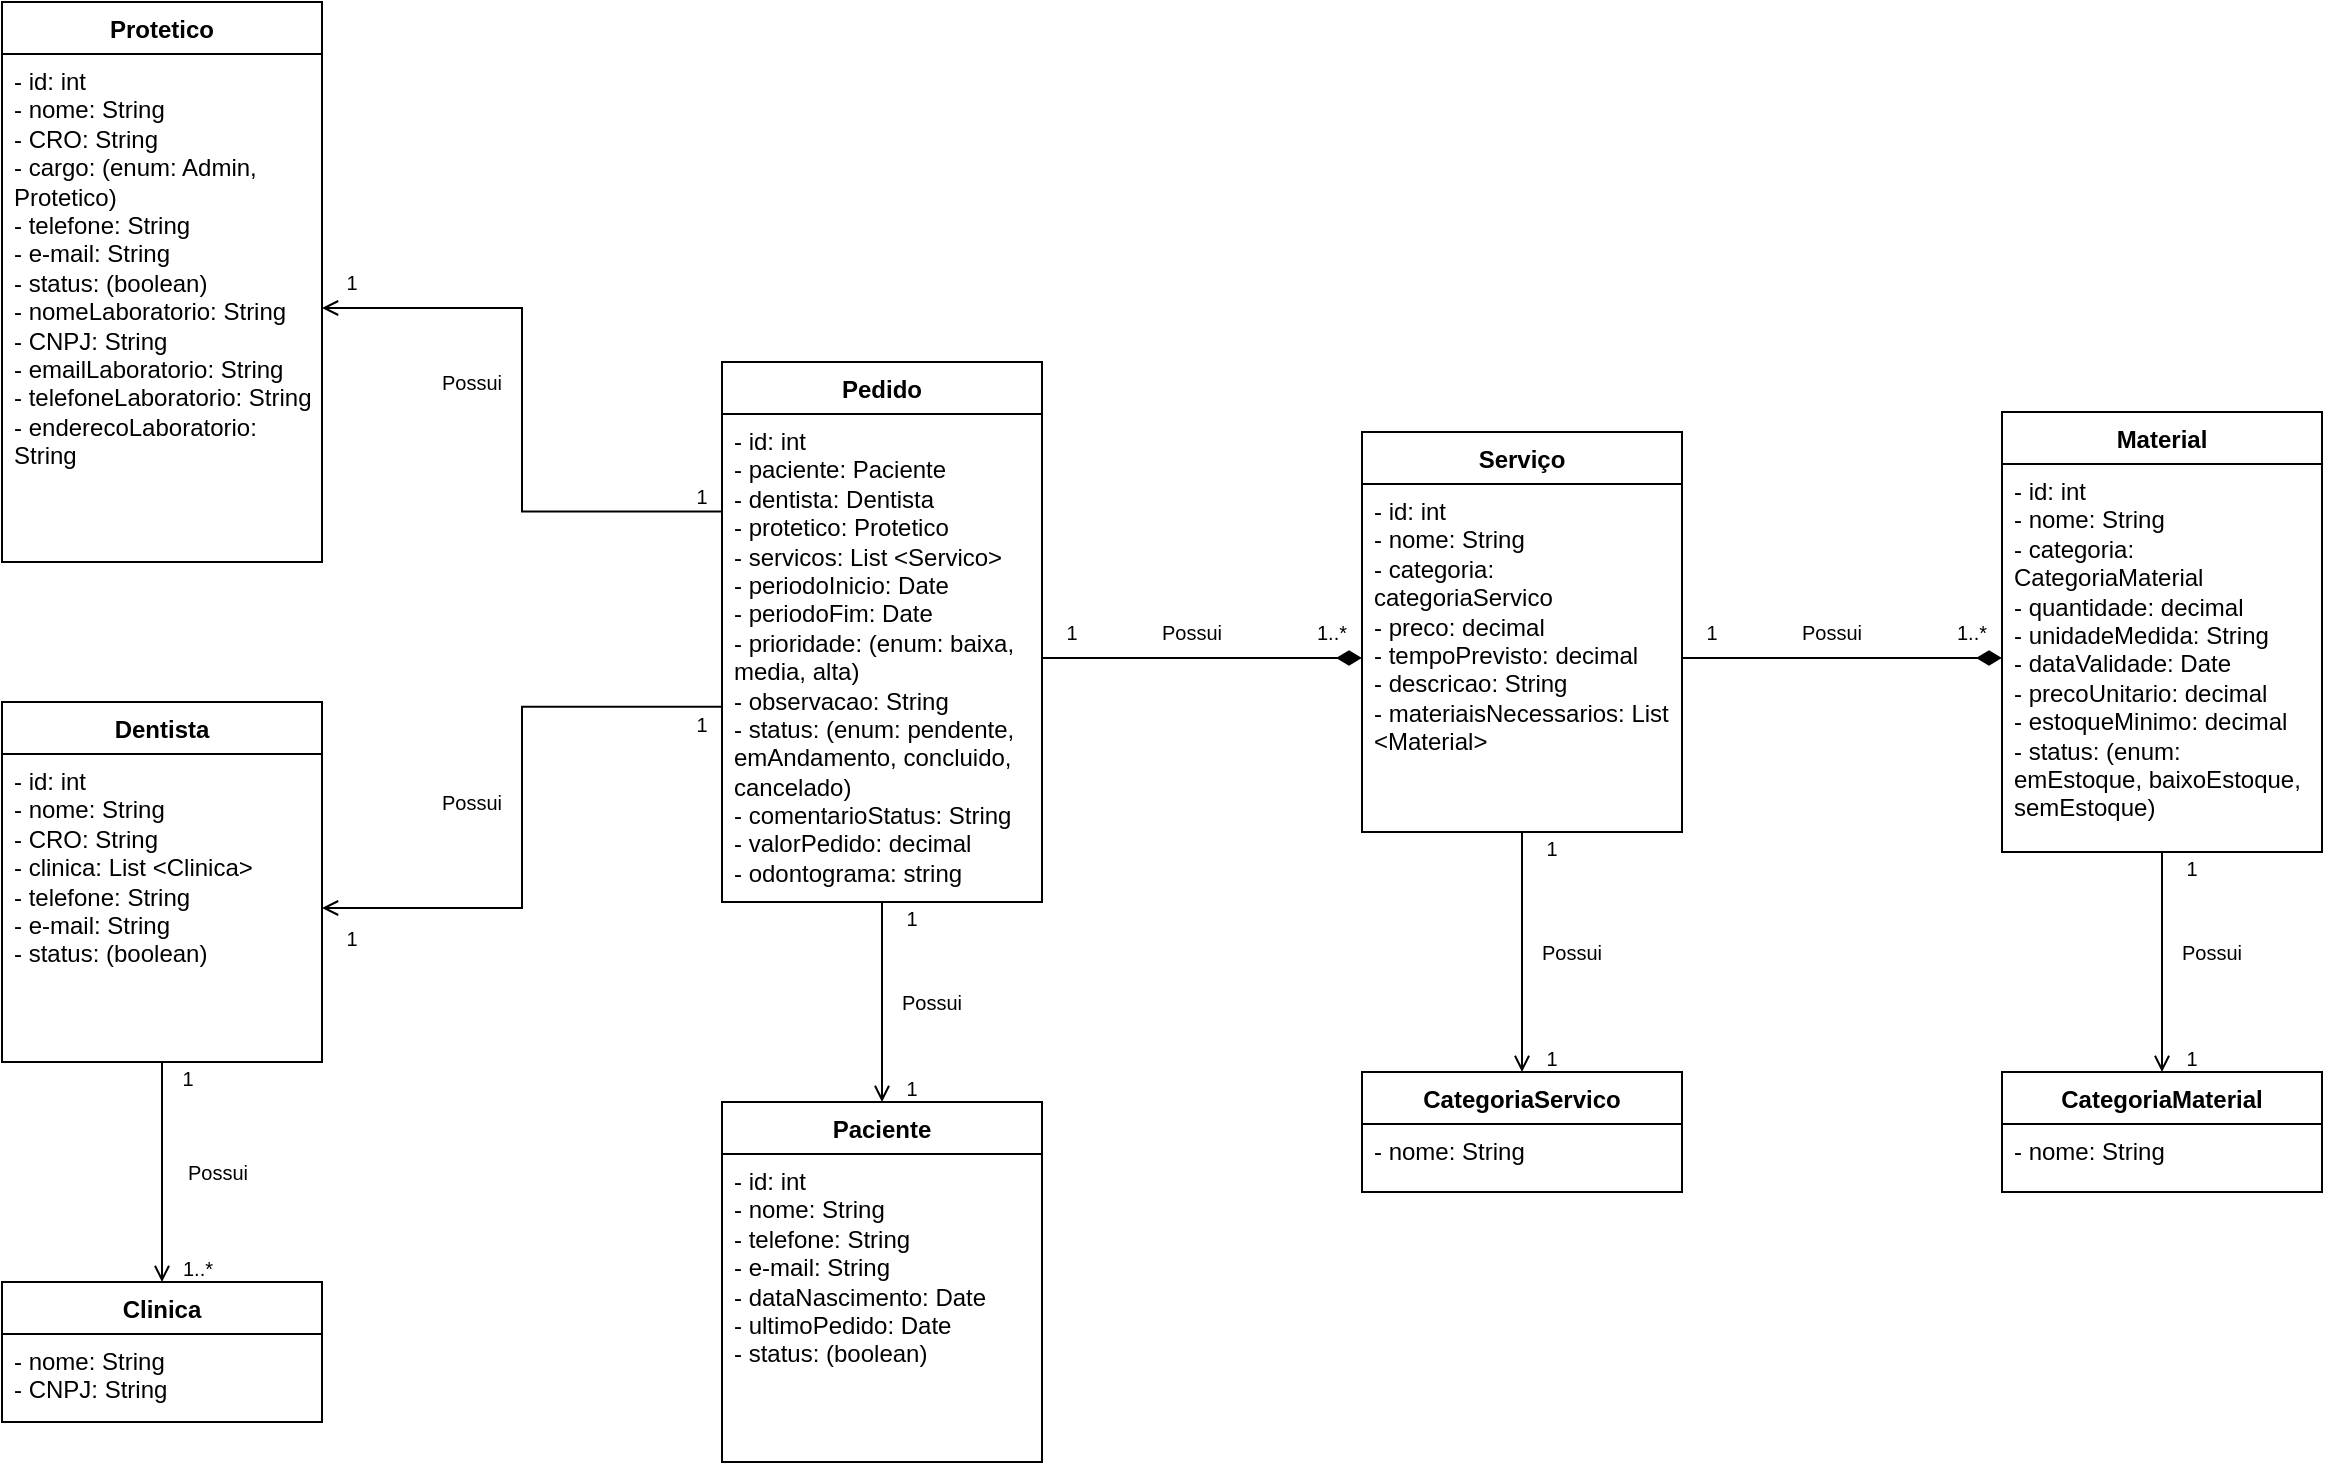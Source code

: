 <mxfile version="26.2.13">
  <diagram name="Página-1" id="kbyhhvHUCpAb9egiBpWS">
    <mxGraphModel dx="592" dy="1475" grid="1" gridSize="10" guides="1" tooltips="1" connect="1" arrows="1" fold="1" page="1" pageScale="1" pageWidth="827" pageHeight="1169" math="0" shadow="0">
      <root>
        <mxCell id="0" />
        <mxCell id="1" parent="0" />
        <mxCell id="308XT1gPLdGZPOqhI0LW-1" value="Protetico" style="swimlane;fontStyle=1;align=center;verticalAlign=top;childLayout=stackLayout;horizontal=1;startSize=26;horizontalStack=0;resizeParent=1;resizeParentMax=0;resizeLast=0;collapsible=1;marginBottom=0;whiteSpace=wrap;html=1;" parent="1" vertex="1">
          <mxGeometry x="360" y="-320" width="160" height="280" as="geometry" />
        </mxCell>
        <mxCell id="308XT1gPLdGZPOqhI0LW-2" value="- id: int&lt;div&gt;- nome: String&lt;/div&gt;&lt;div&gt;- CRO: String&lt;/div&gt;&lt;div&gt;- cargo: (enum: Admin, Protetico)&lt;/div&gt;&lt;div&gt;- telefone: String&lt;/div&gt;&lt;div&gt;- e-mail: String&lt;/div&gt;&lt;div&gt;- status: (boolean)&lt;/div&gt;&lt;div&gt;&lt;div&gt;- nomeLaboratorio: String&lt;/div&gt;&lt;div&gt;- CNPJ: String&lt;/div&gt;&lt;div&gt;- emailLaboratorio: String&lt;/div&gt;&lt;div&gt;- telefoneLaboratorio: String&lt;/div&gt;&lt;div&gt;-&amp;nbsp;&lt;span style=&quot;background-color: transparent; color: light-dark(rgb(0, 0, 0), rgb(255, 255, 255));&quot;&gt;enderecoLaboratorio: String&lt;/span&gt;&lt;/div&gt;&lt;/div&gt;" style="text;strokeColor=none;fillColor=none;align=left;verticalAlign=top;spacingLeft=4;spacingRight=4;overflow=hidden;rotatable=0;points=[[0,0.5],[1,0.5]];portConstraint=eastwest;whiteSpace=wrap;html=1;" parent="308XT1gPLdGZPOqhI0LW-1" vertex="1">
          <mxGeometry y="26" width="160" height="254" as="geometry" />
        </mxCell>
        <mxCell id="308XT1gPLdGZPOqhI0LW-5" value="Dentista" style="swimlane;fontStyle=1;align=center;verticalAlign=top;childLayout=stackLayout;horizontal=1;startSize=26;horizontalStack=0;resizeParent=1;resizeParentMax=0;resizeLast=0;collapsible=1;marginBottom=0;whiteSpace=wrap;html=1;" parent="1" vertex="1">
          <mxGeometry x="360" y="30" width="160" height="180" as="geometry" />
        </mxCell>
        <mxCell id="308XT1gPLdGZPOqhI0LW-6" value="- id: int&lt;div&gt;- nome: String&lt;/div&gt;&lt;div&gt;- CRO: String&lt;/div&gt;&lt;div&gt;- clinica: List &amp;lt;Clinica&amp;gt;&lt;/div&gt;&lt;div&gt;- telefone: String&lt;/div&gt;&lt;div&gt;- e-mail: String&lt;/div&gt;&lt;div&gt;- status: (boolean)&lt;/div&gt;" style="text;strokeColor=none;fillColor=none;align=left;verticalAlign=top;spacingLeft=4;spacingRight=4;overflow=hidden;rotatable=0;points=[[0,0.5,0,0,0],[0.5,1,0,0,0],[1,0.5,0,0,0]];portConstraint=eastwest;whiteSpace=wrap;html=1;" parent="308XT1gPLdGZPOqhI0LW-5" vertex="1">
          <mxGeometry y="26" width="160" height="154" as="geometry" />
        </mxCell>
        <mxCell id="308XT1gPLdGZPOqhI0LW-9" value="Paciente" style="swimlane;fontStyle=1;align=center;verticalAlign=top;childLayout=stackLayout;horizontal=1;startSize=26;horizontalStack=0;resizeParent=1;resizeParentMax=0;resizeLast=0;collapsible=1;marginBottom=0;whiteSpace=wrap;html=1;" parent="1" vertex="1">
          <mxGeometry x="720" y="230" width="160" height="180" as="geometry" />
        </mxCell>
        <mxCell id="308XT1gPLdGZPOqhI0LW-10" value="- id: int&lt;div&gt;- nome: String&lt;/div&gt;&lt;div&gt;- telefone: String&lt;/div&gt;&lt;div&gt;- e-mail: String&lt;/div&gt;&lt;div&gt;- dataNascimento: Date&lt;/div&gt;&lt;div&gt;- ultimoPedido: Date&lt;/div&gt;&lt;div&gt;- status: (boolean)&lt;/div&gt;" style="text;strokeColor=none;fillColor=none;align=left;verticalAlign=top;spacingLeft=4;spacingRight=4;overflow=hidden;rotatable=0;points=[[0,0.5],[1,0.5]];portConstraint=eastwest;whiteSpace=wrap;html=1;" parent="308XT1gPLdGZPOqhI0LW-9" vertex="1">
          <mxGeometry y="26" width="160" height="154" as="geometry" />
        </mxCell>
        <mxCell id="308XT1gPLdGZPOqhI0LW-13" value="Material" style="swimlane;fontStyle=1;align=center;verticalAlign=top;childLayout=stackLayout;horizontal=1;startSize=26;horizontalStack=0;resizeParent=1;resizeParentMax=0;resizeLast=0;collapsible=1;marginBottom=0;whiteSpace=wrap;html=1;" parent="1" vertex="1">
          <mxGeometry x="1360" y="-115" width="160" height="220" as="geometry" />
        </mxCell>
        <mxCell id="308XT1gPLdGZPOqhI0LW-14" value="- id: int&lt;div&gt;- nome: String&lt;/div&gt;&lt;div&gt;- categoria: CategoriaMaterial&lt;/div&gt;&lt;div&gt;- quantidade: decimal&lt;/div&gt;&lt;div&gt;- unidadeMedida: String&lt;/div&gt;&lt;div&gt;- dataValidade: Date&lt;/div&gt;&lt;div&gt;- precoUnitario: decimal&lt;/div&gt;&lt;div&gt;- estoqueMinimo: decimal&lt;/div&gt;&lt;div&gt;- status: (enum: emEstoque, baixoEstoque, semEstoque)&lt;/div&gt;" style="text;strokeColor=none;fillColor=none;align=left;verticalAlign=top;spacingLeft=4;spacingRight=4;overflow=hidden;rotatable=0;points=[[0,0.5,0,0,0],[0.5,1,0,0,0],[1,0.5,0,0,0]];portConstraint=eastwest;whiteSpace=wrap;html=1;" parent="308XT1gPLdGZPOqhI0LW-13" vertex="1">
          <mxGeometry y="26" width="160" height="194" as="geometry" />
        </mxCell>
        <mxCell id="308XT1gPLdGZPOqhI0LW-17" value="Serviço" style="swimlane;fontStyle=1;align=center;verticalAlign=top;childLayout=stackLayout;horizontal=1;startSize=26;horizontalStack=0;resizeParent=1;resizeParentMax=0;resizeLast=0;collapsible=1;marginBottom=0;whiteSpace=wrap;html=1;" parent="1" vertex="1">
          <mxGeometry x="1040" y="-105" width="160" height="200" as="geometry" />
        </mxCell>
        <mxCell id="308XT1gPLdGZPOqhI0LW-18" value="- id: int&lt;div&gt;- nome: String&lt;/div&gt;&lt;div&gt;- categoria: categoriaServico&lt;br&gt;&lt;/div&gt;&lt;div&gt;- preco: decimal&lt;/div&gt;&lt;div&gt;- tempoPrevisto: decimal&lt;/div&gt;&lt;div&gt;- descricao: String&lt;/div&gt;&lt;div&gt;- materiaisNecessarios: List &amp;lt;Material&amp;gt;&lt;/div&gt;" style="text;strokeColor=none;fillColor=none;align=left;verticalAlign=top;spacingLeft=4;spacingRight=4;overflow=hidden;rotatable=0;points=[[0,0.5,0,0,0],[0.5,1,0,0,0],[1,0.5,0,0,0]];portConstraint=eastwest;whiteSpace=wrap;html=1;" parent="308XT1gPLdGZPOqhI0LW-17" vertex="1">
          <mxGeometry y="26" width="160" height="174" as="geometry" />
        </mxCell>
        <mxCell id="308XT1gPLdGZPOqhI0LW-21" value="Pedido" style="swimlane;fontStyle=1;align=center;verticalAlign=top;childLayout=stackLayout;horizontal=1;startSize=26;horizontalStack=0;resizeParent=1;resizeParentMax=0;resizeLast=0;collapsible=1;marginBottom=0;whiteSpace=wrap;html=1;" parent="1" vertex="1">
          <mxGeometry x="720" y="-140" width="160" height="270" as="geometry" />
        </mxCell>
        <mxCell id="308XT1gPLdGZPOqhI0LW-22" value="- id: int&lt;div&gt;- paciente: Paciente&lt;/div&gt;&lt;div&gt;- dentista: Dentista&lt;/div&gt;&lt;div&gt;- protetico: Protetico&lt;/div&gt;&lt;div&gt;- servicos: List &amp;lt;Servico&amp;gt;&lt;/div&gt;&lt;div&gt;- periodoInicio: Date&lt;/div&gt;&lt;div&gt;- periodoFim: Date&lt;/div&gt;&lt;div&gt;- prioridade: (enum: baixa, media, alta)&lt;/div&gt;&lt;div&gt;- observacao: String&lt;/div&gt;&lt;div&gt;- status: (enum: pendente, emAndamento, concluido, cancelado)&lt;/div&gt;&lt;div&gt;- comentarioStatus: String&lt;/div&gt;&lt;div&gt;- valorPedido: decimal&lt;/div&gt;&lt;div&gt;- odontograma: string&lt;/div&gt;" style="text;strokeColor=none;fillColor=none;align=left;verticalAlign=top;spacingLeft=4;spacingRight=4;overflow=hidden;rotatable=0;points=[[0,0.2,0,0,0],[0,0.4,0,0,0],[0,0.5,0,0,0],[0,0.6,0,0,0],[0,0.8,0,0,0],[0.5,1,0,0,0],[1,0.5,0,0,0]];portConstraint=eastwest;whiteSpace=wrap;html=1;" parent="308XT1gPLdGZPOqhI0LW-21" vertex="1">
          <mxGeometry y="26" width="160" height="244" as="geometry" />
        </mxCell>
        <mxCell id="308XT1gPLdGZPOqhI0LW-25" value="CategoriaMaterial" style="swimlane;fontStyle=1;align=center;verticalAlign=top;childLayout=stackLayout;horizontal=1;startSize=26;horizontalStack=0;resizeParent=1;resizeParentMax=0;resizeLast=0;collapsible=1;marginBottom=0;whiteSpace=wrap;html=1;" parent="1" vertex="1">
          <mxGeometry x="1360" y="215" width="160" height="60" as="geometry" />
        </mxCell>
        <mxCell id="308XT1gPLdGZPOqhI0LW-26" value="- nome: String" style="text;strokeColor=none;fillColor=none;align=left;verticalAlign=top;spacingLeft=4;spacingRight=4;overflow=hidden;rotatable=0;points=[[0,0.5],[1,0.5]];portConstraint=eastwest;whiteSpace=wrap;html=1;" parent="308XT1gPLdGZPOqhI0LW-25" vertex="1">
          <mxGeometry y="26" width="160" height="34" as="geometry" />
        </mxCell>
        <mxCell id="308XT1gPLdGZPOqhI0LW-29" value="CategoriaServico" style="swimlane;fontStyle=1;align=center;verticalAlign=top;childLayout=stackLayout;horizontal=1;startSize=26;horizontalStack=0;resizeParent=1;resizeParentMax=0;resizeLast=0;collapsible=1;marginBottom=0;whiteSpace=wrap;html=1;" parent="1" vertex="1">
          <mxGeometry x="1040" y="215" width="160" height="60" as="geometry" />
        </mxCell>
        <mxCell id="308XT1gPLdGZPOqhI0LW-30" value="- nome: String" style="text;strokeColor=none;fillColor=none;align=left;verticalAlign=top;spacingLeft=4;spacingRight=4;overflow=hidden;rotatable=0;points=[[0,0.5],[1,0.5]];portConstraint=eastwest;whiteSpace=wrap;html=1;" parent="308XT1gPLdGZPOqhI0LW-29" vertex="1">
          <mxGeometry y="26" width="160" height="34" as="geometry" />
        </mxCell>
        <mxCell id="308XT1gPLdGZPOqhI0LW-33" value="Clinica" style="swimlane;fontStyle=1;align=center;verticalAlign=top;childLayout=stackLayout;horizontal=1;startSize=26;horizontalStack=0;resizeParent=1;resizeParentMax=0;resizeLast=0;collapsible=1;marginBottom=0;whiteSpace=wrap;html=1;" parent="1" vertex="1">
          <mxGeometry x="360" y="320" width="160" height="70" as="geometry" />
        </mxCell>
        <mxCell id="308XT1gPLdGZPOqhI0LW-34" value="- nome: String&lt;div&gt;- CNPJ: String&lt;/div&gt;" style="text;strokeColor=none;fillColor=none;align=left;verticalAlign=top;spacingLeft=4;spacingRight=4;overflow=hidden;rotatable=0;points=[[0,0.5],[1,0.5]];portConstraint=eastwest;whiteSpace=wrap;html=1;" parent="308XT1gPLdGZPOqhI0LW-33" vertex="1">
          <mxGeometry y="26" width="160" height="44" as="geometry" />
        </mxCell>
        <mxCell id="308XT1gPLdGZPOqhI0LW-42" value="Possui" style="text;html=1;align=center;verticalAlign=middle;whiteSpace=wrap;rounded=0;fontSize=10;" parent="1" vertex="1">
          <mxGeometry x="443" y="255" width="50" height="20" as="geometry" />
        </mxCell>
        <mxCell id="308XT1gPLdGZPOqhI0LW-44" style="edgeStyle=orthogonalEdgeStyle;rounded=0;orthogonalLoop=1;jettySize=auto;html=1;entryX=0.5;entryY=1;entryDx=0;entryDy=0;entryPerimeter=0;endArrow=none;startFill=0;startArrow=open;" parent="1" source="308XT1gPLdGZPOqhI0LW-33" target="308XT1gPLdGZPOqhI0LW-6" edge="1">
          <mxGeometry relative="1" as="geometry" />
        </mxCell>
        <mxCell id="308XT1gPLdGZPOqhI0LW-45" style="edgeStyle=orthogonalEdgeStyle;rounded=0;orthogonalLoop=1;jettySize=auto;html=1;entryX=0.5;entryY=1;entryDx=0;entryDy=0;entryPerimeter=0;endArrow=none;startFill=0;startArrow=open;" parent="1" source="308XT1gPLdGZPOqhI0LW-9" edge="1">
          <mxGeometry relative="1" as="geometry">
            <mxPoint x="800" y="130" as="targetPoint" />
          </mxGeometry>
        </mxCell>
        <mxCell id="308XT1gPLdGZPOqhI0LW-46" value="Possui" style="text;html=1;align=center;verticalAlign=middle;whiteSpace=wrap;rounded=0;fontSize=10;" parent="1" vertex="1">
          <mxGeometry x="800" y="170" width="50" height="20" as="geometry" />
        </mxCell>
        <mxCell id="308XT1gPLdGZPOqhI0LW-47" style="edgeStyle=orthogonalEdgeStyle;rounded=0;orthogonalLoop=1;jettySize=auto;html=1;entryX=1;entryY=0.5;entryDx=0;entryDy=0;endArrow=none;startFill=1;startSize=10;startArrow=diamondThin;endFill=0;" parent="1" source="308XT1gPLdGZPOqhI0LW-14" target="308XT1gPLdGZPOqhI0LW-18" edge="1">
          <mxGeometry relative="1" as="geometry" />
        </mxCell>
        <mxCell id="308XT1gPLdGZPOqhI0LW-49" style="edgeStyle=orthogonalEdgeStyle;rounded=0;orthogonalLoop=1;jettySize=auto;html=1;entryX=0.5;entryY=1;entryDx=0;entryDy=0;entryPerimeter=0;endArrow=none;startFill=0;startArrow=open;" parent="1" source="308XT1gPLdGZPOqhI0LW-29" target="308XT1gPLdGZPOqhI0LW-18" edge="1">
          <mxGeometry relative="1" as="geometry" />
        </mxCell>
        <mxCell id="308XT1gPLdGZPOqhI0LW-50" style="edgeStyle=orthogonalEdgeStyle;rounded=0;orthogonalLoop=1;jettySize=auto;html=1;entryX=0.5;entryY=1;entryDx=0;entryDy=0;entryPerimeter=0;endArrow=none;startFill=0;startArrow=open;" parent="1" source="308XT1gPLdGZPOqhI0LW-25" target="308XT1gPLdGZPOqhI0LW-14" edge="1">
          <mxGeometry relative="1" as="geometry" />
        </mxCell>
        <mxCell id="308XT1gPLdGZPOqhI0LW-51" value="Possui" style="text;html=1;align=center;verticalAlign=middle;whiteSpace=wrap;rounded=0;fontSize=10;" parent="1" vertex="1">
          <mxGeometry x="1120" y="145" width="50" height="20" as="geometry" />
        </mxCell>
        <mxCell id="308XT1gPLdGZPOqhI0LW-52" value="Possui" style="text;html=1;align=center;verticalAlign=middle;whiteSpace=wrap;rounded=0;fontSize=10;" parent="1" vertex="1">
          <mxGeometry x="1440" y="145" width="50" height="20" as="geometry" />
        </mxCell>
        <mxCell id="308XT1gPLdGZPOqhI0LW-55" style="edgeStyle=orthogonalEdgeStyle;rounded=0;orthogonalLoop=1;jettySize=auto;html=1;entryX=1;entryY=0.5;entryDx=0;entryDy=0;entryPerimeter=0;endArrow=none;startFill=1;startArrow=diamondThin;startSize=10;" parent="1" source="308XT1gPLdGZPOqhI0LW-18" target="308XT1gPLdGZPOqhI0LW-22" edge="1">
          <mxGeometry relative="1" as="geometry" />
        </mxCell>
        <mxCell id="308XT1gPLdGZPOqhI0LW-56" style="edgeStyle=orthogonalEdgeStyle;rounded=0;orthogonalLoop=1;jettySize=auto;html=1;entryX=0;entryY=0.6;entryDx=0;entryDy=0;entryPerimeter=0;endArrow=none;startFill=0;startArrow=open;" parent="1" source="308XT1gPLdGZPOqhI0LW-6" target="308XT1gPLdGZPOqhI0LW-22" edge="1">
          <mxGeometry relative="1" as="geometry" />
        </mxCell>
        <mxCell id="308XT1gPLdGZPOqhI0LW-57" style="edgeStyle=orthogonalEdgeStyle;rounded=0;orthogonalLoop=1;jettySize=auto;html=1;entryX=0;entryY=0.2;entryDx=0;entryDy=0;entryPerimeter=0;startArrow=open;startFill=0;endArrow=none;" parent="1" source="308XT1gPLdGZPOqhI0LW-2" target="308XT1gPLdGZPOqhI0LW-22" edge="1">
          <mxGeometry relative="1" as="geometry" />
        </mxCell>
        <mxCell id="308XT1gPLdGZPOqhI0LW-58" value="Possui" style="text;html=1;align=center;verticalAlign=middle;whiteSpace=wrap;rounded=0;fontSize=10;" parent="1" vertex="1">
          <mxGeometry x="570" y="70" width="50" height="20" as="geometry" />
        </mxCell>
        <mxCell id="308XT1gPLdGZPOqhI0LW-59" value="Possui" style="text;html=1;align=center;verticalAlign=middle;whiteSpace=wrap;rounded=0;fontSize=10;" parent="1" vertex="1">
          <mxGeometry x="570" y="-140" width="50" height="20" as="geometry" />
        </mxCell>
        <mxCell id="308XT1gPLdGZPOqhI0LW-61" value="Possui" style="text;html=1;align=center;verticalAlign=middle;whiteSpace=wrap;rounded=0;fontSize=10;" parent="1" vertex="1">
          <mxGeometry x="930" y="-15" width="50" height="20" as="geometry" />
        </mxCell>
        <mxCell id="308XT1gPLdGZPOqhI0LW-62" value="Possui" style="text;html=1;align=center;verticalAlign=middle;whiteSpace=wrap;rounded=0;fontSize=10;" parent="1" vertex="1">
          <mxGeometry x="1250" y="-15" width="50" height="20" as="geometry" />
        </mxCell>
        <mxCell id="308XT1gPLdGZPOqhI0LW-63" value="1" style="text;html=1;align=center;verticalAlign=middle;whiteSpace=wrap;rounded=0;fontSize=10;" parent="1" vertex="1">
          <mxGeometry x="880" y="-12.5" width="30" height="15" as="geometry" />
        </mxCell>
        <mxCell id="308XT1gPLdGZPOqhI0LW-66" value="1..*" style="text;html=1;align=center;verticalAlign=middle;whiteSpace=wrap;rounded=0;fontSize=10;" parent="1" vertex="1">
          <mxGeometry x="1010" y="-12.5" width="30" height="15" as="geometry" />
        </mxCell>
        <mxCell id="308XT1gPLdGZPOqhI0LW-67" value="1" style="text;html=1;align=center;verticalAlign=middle;whiteSpace=wrap;rounded=0;fontSize=10;" parent="1" vertex="1">
          <mxGeometry x="1200" y="-12.5" width="30" height="15" as="geometry" />
        </mxCell>
        <mxCell id="308XT1gPLdGZPOqhI0LW-68" value="1..*" style="text;html=1;align=center;verticalAlign=middle;whiteSpace=wrap;rounded=0;fontSize=10;" parent="1" vertex="1">
          <mxGeometry x="1330" y="-12.5" width="30" height="15" as="geometry" />
        </mxCell>
        <mxCell id="308XT1gPLdGZPOqhI0LW-69" value="1" style="text;html=1;align=center;verticalAlign=middle;whiteSpace=wrap;rounded=0;fontSize=10;" parent="1" vertex="1">
          <mxGeometry x="800" y="130" width="30" height="15" as="geometry" />
        </mxCell>
        <mxCell id="308XT1gPLdGZPOqhI0LW-70" value="1" style="text;html=1;align=center;verticalAlign=middle;whiteSpace=wrap;rounded=0;fontSize=10;" parent="1" vertex="1">
          <mxGeometry x="800" y="215" width="30" height="15" as="geometry" />
        </mxCell>
        <mxCell id="308XT1gPLdGZPOqhI0LW-71" value="1" style="text;html=1;align=center;verticalAlign=middle;whiteSpace=wrap;rounded=0;fontSize=10;" parent="1" vertex="1">
          <mxGeometry x="700" y="33" width="20" height="15" as="geometry" />
        </mxCell>
        <mxCell id="308XT1gPLdGZPOqhI0LW-72" value="1" style="text;html=1;align=center;verticalAlign=middle;whiteSpace=wrap;rounded=0;fontSize=10;" parent="1" vertex="1">
          <mxGeometry x="520" y="140" width="30" height="15" as="geometry" />
        </mxCell>
        <mxCell id="308XT1gPLdGZPOqhI0LW-73" value="1" style="text;html=1;align=center;verticalAlign=middle;whiteSpace=wrap;rounded=0;fontSize=10;" parent="1" vertex="1">
          <mxGeometry x="700" y="-81" width="20" height="15" as="geometry" />
        </mxCell>
        <mxCell id="308XT1gPLdGZPOqhI0LW-74" value="1" style="text;html=1;align=center;verticalAlign=middle;whiteSpace=wrap;rounded=0;fontSize=10;" parent="1" vertex="1">
          <mxGeometry x="520" y="-187.5" width="30" height="15" as="geometry" />
        </mxCell>
        <mxCell id="308XT1gPLdGZPOqhI0LW-75" value="1" style="text;html=1;align=center;verticalAlign=middle;whiteSpace=wrap;rounded=0;fontSize=10;" parent="1" vertex="1">
          <mxGeometry x="443" y="210" width="20" height="15" as="geometry" />
        </mxCell>
        <mxCell id="308XT1gPLdGZPOqhI0LW-76" value="1..*" style="text;html=1;align=center;verticalAlign=middle;whiteSpace=wrap;rounded=0;fontSize=10;" parent="1" vertex="1">
          <mxGeometry x="443" y="305" width="30" height="15" as="geometry" />
        </mxCell>
        <mxCell id="308XT1gPLdGZPOqhI0LW-77" value="1" style="text;html=1;align=center;verticalAlign=middle;whiteSpace=wrap;rounded=0;fontSize=10;" parent="1" vertex="1">
          <mxGeometry x="1120" y="95" width="30" height="15" as="geometry" />
        </mxCell>
        <mxCell id="308XT1gPLdGZPOqhI0LW-78" value="1" style="text;html=1;align=center;verticalAlign=middle;whiteSpace=wrap;rounded=0;fontSize=10;" parent="1" vertex="1">
          <mxGeometry x="1120" y="200" width="30" height="15" as="geometry" />
        </mxCell>
        <mxCell id="308XT1gPLdGZPOqhI0LW-80" value="1" style="text;html=1;align=center;verticalAlign=middle;whiteSpace=wrap;rounded=0;fontSize=10;" parent="1" vertex="1">
          <mxGeometry x="1440" y="105" width="30" height="15" as="geometry" />
        </mxCell>
        <mxCell id="308XT1gPLdGZPOqhI0LW-81" value="1" style="text;html=1;align=center;verticalAlign=middle;whiteSpace=wrap;rounded=0;fontSize=10;" parent="1" vertex="1">
          <mxGeometry x="1440" y="200" width="30" height="15" as="geometry" />
        </mxCell>
      </root>
    </mxGraphModel>
  </diagram>
</mxfile>
